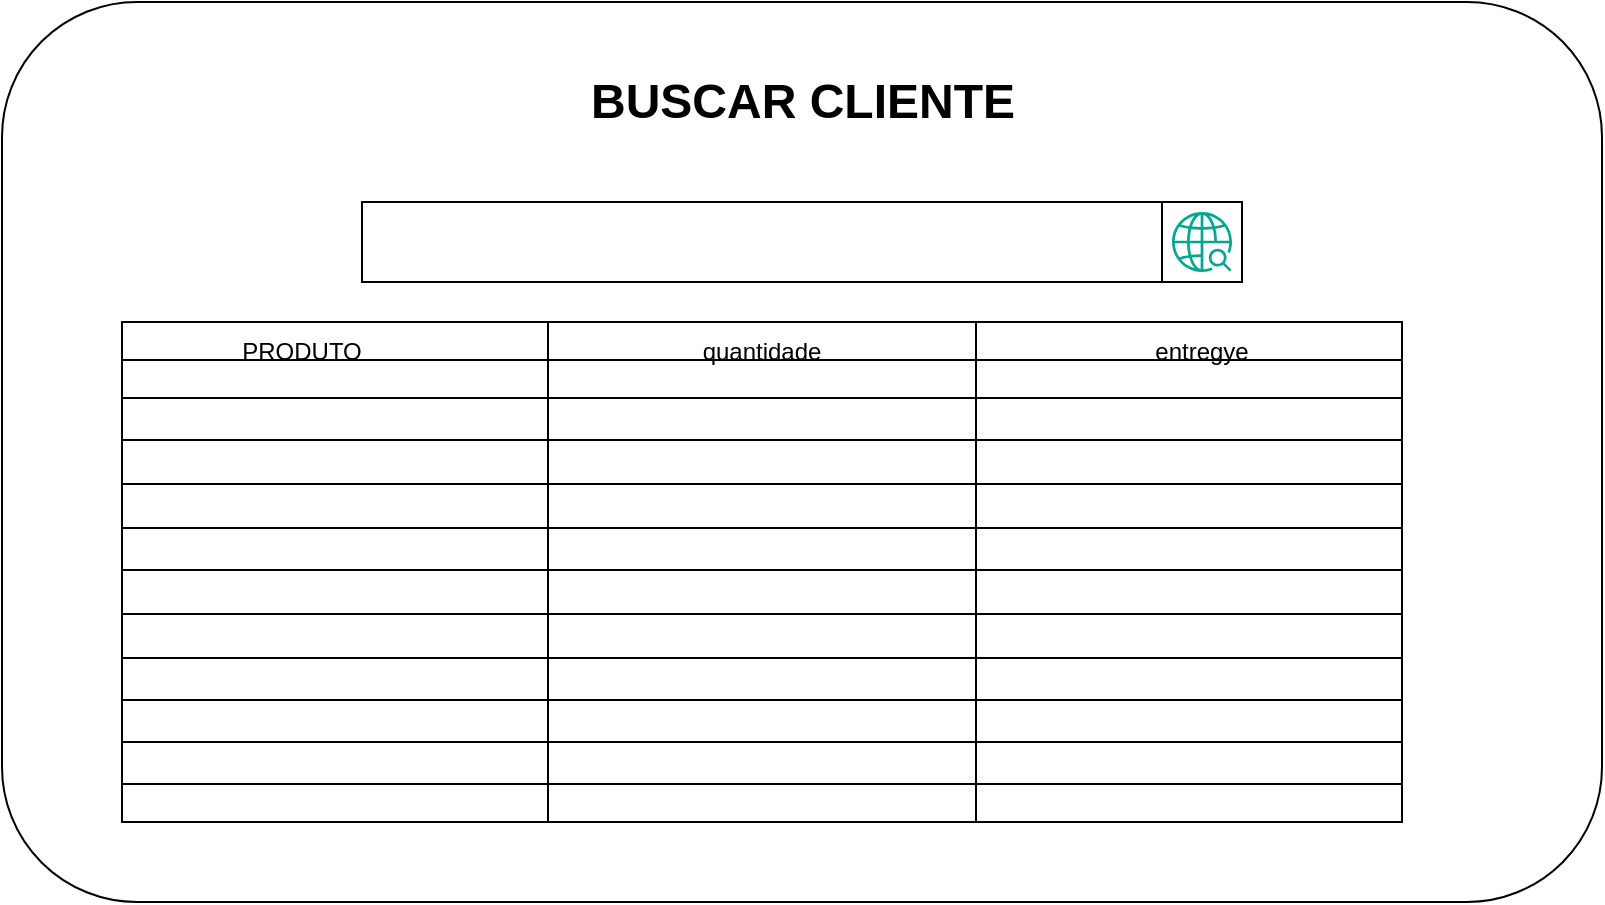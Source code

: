 <mxfile version="24.4.9" type="device">
  <diagram name="Página-1" id="zHV9qhDMT_DlqItQ5hyR">
    <mxGraphModel dx="1434" dy="1941" grid="1" gridSize="10" guides="1" tooltips="1" connect="1" arrows="1" fold="1" page="1" pageScale="1" pageWidth="827" pageHeight="1169" math="0" shadow="0">
      <root>
        <mxCell id="0" />
        <mxCell id="1" parent="0" />
        <mxCell id="Lx17exTXhpABqo87e4Q7-1" value="" style="rounded=1;whiteSpace=wrap;html=1;" vertex="1" parent="1">
          <mxGeometry x="80" y="-100" width="800" height="450" as="geometry" />
        </mxCell>
        <mxCell id="Lx17exTXhpABqo87e4Q7-2" value="" style="rounded=0;whiteSpace=wrap;html=1;" vertex="1" parent="1">
          <mxGeometry x="260" width="400" height="40" as="geometry" />
        </mxCell>
        <mxCell id="Lx17exTXhpABqo87e4Q7-3" value="BUSCAR CLIENTE" style="text;strokeColor=none;fillColor=none;html=1;fontSize=24;fontStyle=1;verticalAlign=middle;align=center;" vertex="1" parent="1">
          <mxGeometry x="430" y="-70" width="100" height="40" as="geometry" />
        </mxCell>
        <mxCell id="Lx17exTXhpABqo87e4Q7-5" value="" style="rounded=0;whiteSpace=wrap;html=1;" vertex="1" parent="1">
          <mxGeometry x="660" width="40" height="40" as="geometry" />
        </mxCell>
        <mxCell id="Lx17exTXhpABqo87e4Q7-6" value="" style="sketch=0;outlineConnect=0;fontColor=#232F3E;gradientColor=none;fillColor=#01A88D;strokeColor=none;dashed=0;verticalLabelPosition=bottom;verticalAlign=top;align=center;html=1;fontSize=12;fontStyle=0;aspect=fixed;pointerEvents=1;shape=mxgraph.aws4.sagemaker_geospatial_ml;" vertex="1" parent="1">
          <mxGeometry x="665" y="5" width="30" height="30" as="geometry" />
        </mxCell>
        <mxCell id="Lx17exTXhpABqo87e4Q7-7" value="" style="shape=table;startSize=0;container=1;collapsible=0;childLayout=tableLayout;fontSize=16;" vertex="1" parent="1">
          <mxGeometry x="140" y="60" width="640" height="250" as="geometry" />
        </mxCell>
        <mxCell id="Lx17exTXhpABqo87e4Q7-8" value="" style="shape=tableRow;horizontal=0;startSize=0;swimlaneHead=0;swimlaneBody=0;strokeColor=inherit;top=0;left=0;bottom=0;right=0;collapsible=0;dropTarget=0;fillColor=none;points=[[0,0.5],[1,0.5]];portConstraint=eastwest;fontSize=16;" vertex="1" parent="Lx17exTXhpABqo87e4Q7-7">
          <mxGeometry width="640" height="19" as="geometry" />
        </mxCell>
        <mxCell id="Lx17exTXhpABqo87e4Q7-9" value="" style="shape=partialRectangle;html=1;whiteSpace=wrap;connectable=0;strokeColor=inherit;overflow=hidden;fillColor=none;top=0;left=0;bottom=0;right=0;pointerEvents=1;fontSize=16;" vertex="1" parent="Lx17exTXhpABqo87e4Q7-8">
          <mxGeometry width="213" height="19" as="geometry">
            <mxRectangle width="213" height="19" as="alternateBounds" />
          </mxGeometry>
        </mxCell>
        <mxCell id="Lx17exTXhpABqo87e4Q7-10" value="" style="shape=partialRectangle;html=1;whiteSpace=wrap;connectable=0;strokeColor=inherit;overflow=hidden;fillColor=none;top=0;left=0;bottom=0;right=0;pointerEvents=1;fontSize=16;" vertex="1" parent="Lx17exTXhpABqo87e4Q7-8">
          <mxGeometry x="213" width="214" height="19" as="geometry">
            <mxRectangle width="214" height="19" as="alternateBounds" />
          </mxGeometry>
        </mxCell>
        <mxCell id="Lx17exTXhpABqo87e4Q7-11" value="" style="shape=partialRectangle;html=1;whiteSpace=wrap;connectable=0;strokeColor=inherit;overflow=hidden;fillColor=none;top=0;left=0;bottom=0;right=0;pointerEvents=1;fontSize=16;" vertex="1" parent="Lx17exTXhpABqo87e4Q7-8">
          <mxGeometry x="427" width="213" height="19" as="geometry">
            <mxRectangle width="213" height="19" as="alternateBounds" />
          </mxGeometry>
        </mxCell>
        <mxCell id="Lx17exTXhpABqo87e4Q7-12" value="" style="shape=tableRow;horizontal=0;startSize=0;swimlaneHead=0;swimlaneBody=0;strokeColor=inherit;top=0;left=0;bottom=0;right=0;collapsible=0;dropTarget=0;fillColor=none;points=[[0,0.5],[1,0.5]];portConstraint=eastwest;fontSize=16;" vertex="1" parent="Lx17exTXhpABqo87e4Q7-7">
          <mxGeometry y="19" width="640" height="19" as="geometry" />
        </mxCell>
        <mxCell id="Lx17exTXhpABqo87e4Q7-13" value="" style="shape=partialRectangle;html=1;whiteSpace=wrap;connectable=0;strokeColor=inherit;overflow=hidden;fillColor=none;top=0;left=0;bottom=0;right=0;pointerEvents=1;fontSize=16;" vertex="1" parent="Lx17exTXhpABqo87e4Q7-12">
          <mxGeometry width="213" height="19" as="geometry">
            <mxRectangle width="213" height="19" as="alternateBounds" />
          </mxGeometry>
        </mxCell>
        <mxCell id="Lx17exTXhpABqo87e4Q7-14" value="" style="shape=partialRectangle;html=1;whiteSpace=wrap;connectable=0;strokeColor=inherit;overflow=hidden;fillColor=none;top=0;left=0;bottom=0;right=0;pointerEvents=1;fontSize=16;" vertex="1" parent="Lx17exTXhpABqo87e4Q7-12">
          <mxGeometry x="213" width="214" height="19" as="geometry">
            <mxRectangle width="214" height="19" as="alternateBounds" />
          </mxGeometry>
        </mxCell>
        <mxCell id="Lx17exTXhpABqo87e4Q7-15" value="" style="shape=partialRectangle;html=1;whiteSpace=wrap;connectable=0;strokeColor=inherit;overflow=hidden;fillColor=none;top=0;left=0;bottom=0;right=0;pointerEvents=1;fontSize=16;" vertex="1" parent="Lx17exTXhpABqo87e4Q7-12">
          <mxGeometry x="427" width="213" height="19" as="geometry">
            <mxRectangle width="213" height="19" as="alternateBounds" />
          </mxGeometry>
        </mxCell>
        <mxCell id="Lx17exTXhpABqo87e4Q7-16" value="" style="shape=tableRow;horizontal=0;startSize=0;swimlaneHead=0;swimlaneBody=0;strokeColor=inherit;top=0;left=0;bottom=0;right=0;collapsible=0;dropTarget=0;fillColor=none;points=[[0,0.5],[1,0.5]];portConstraint=eastwest;fontSize=16;" vertex="1" parent="Lx17exTXhpABqo87e4Q7-7">
          <mxGeometry y="38" width="640" height="21" as="geometry" />
        </mxCell>
        <mxCell id="Lx17exTXhpABqo87e4Q7-17" value="" style="shape=partialRectangle;html=1;whiteSpace=wrap;connectable=0;strokeColor=inherit;overflow=hidden;fillColor=none;top=0;left=0;bottom=0;right=0;pointerEvents=1;fontSize=16;" vertex="1" parent="Lx17exTXhpABqo87e4Q7-16">
          <mxGeometry width="213" height="21" as="geometry">
            <mxRectangle width="213" height="21" as="alternateBounds" />
          </mxGeometry>
        </mxCell>
        <mxCell id="Lx17exTXhpABqo87e4Q7-18" value="" style="shape=partialRectangle;html=1;whiteSpace=wrap;connectable=0;strokeColor=inherit;overflow=hidden;fillColor=none;top=0;left=0;bottom=0;right=0;pointerEvents=1;fontSize=16;" vertex="1" parent="Lx17exTXhpABqo87e4Q7-16">
          <mxGeometry x="213" width="214" height="21" as="geometry">
            <mxRectangle width="214" height="21" as="alternateBounds" />
          </mxGeometry>
        </mxCell>
        <mxCell id="Lx17exTXhpABqo87e4Q7-19" value="" style="shape=partialRectangle;html=1;whiteSpace=wrap;connectable=0;strokeColor=inherit;overflow=hidden;fillColor=none;top=0;left=0;bottom=0;right=0;pointerEvents=1;fontSize=16;" vertex="1" parent="Lx17exTXhpABqo87e4Q7-16">
          <mxGeometry x="427" width="213" height="21" as="geometry">
            <mxRectangle width="213" height="21" as="alternateBounds" />
          </mxGeometry>
        </mxCell>
        <mxCell id="Lx17exTXhpABqo87e4Q7-20" value="" style="shape=tableRow;horizontal=0;startSize=0;swimlaneHead=0;swimlaneBody=0;strokeColor=inherit;top=0;left=0;bottom=0;right=0;collapsible=0;dropTarget=0;fillColor=none;points=[[0,0.5],[1,0.5]];portConstraint=eastwest;fontSize=16;" vertex="1" parent="Lx17exTXhpABqo87e4Q7-7">
          <mxGeometry y="59" width="640" height="22" as="geometry" />
        </mxCell>
        <mxCell id="Lx17exTXhpABqo87e4Q7-21" value="" style="shape=partialRectangle;html=1;whiteSpace=wrap;connectable=0;strokeColor=inherit;overflow=hidden;fillColor=none;top=0;left=0;bottom=0;right=0;pointerEvents=1;fontSize=16;" vertex="1" parent="Lx17exTXhpABqo87e4Q7-20">
          <mxGeometry width="213" height="22" as="geometry">
            <mxRectangle width="213" height="22" as="alternateBounds" />
          </mxGeometry>
        </mxCell>
        <mxCell id="Lx17exTXhpABqo87e4Q7-22" value="" style="shape=partialRectangle;html=1;whiteSpace=wrap;connectable=0;strokeColor=inherit;overflow=hidden;fillColor=none;top=0;left=0;bottom=0;right=0;pointerEvents=1;fontSize=16;" vertex="1" parent="Lx17exTXhpABqo87e4Q7-20">
          <mxGeometry x="213" width="214" height="22" as="geometry">
            <mxRectangle width="214" height="22" as="alternateBounds" />
          </mxGeometry>
        </mxCell>
        <mxCell id="Lx17exTXhpABqo87e4Q7-23" value="" style="shape=partialRectangle;html=1;whiteSpace=wrap;connectable=0;strokeColor=inherit;overflow=hidden;fillColor=none;top=0;left=0;bottom=0;right=0;pointerEvents=1;fontSize=16;" vertex="1" parent="Lx17exTXhpABqo87e4Q7-20">
          <mxGeometry x="427" width="213" height="22" as="geometry">
            <mxRectangle width="213" height="22" as="alternateBounds" />
          </mxGeometry>
        </mxCell>
        <mxCell id="Lx17exTXhpABqo87e4Q7-24" value="" style="shape=tableRow;horizontal=0;startSize=0;swimlaneHead=0;swimlaneBody=0;strokeColor=inherit;top=0;left=0;bottom=0;right=0;collapsible=0;dropTarget=0;fillColor=none;points=[[0,0.5],[1,0.5]];portConstraint=eastwest;fontSize=16;" vertex="1" parent="Lx17exTXhpABqo87e4Q7-7">
          <mxGeometry y="81" width="640" height="22" as="geometry" />
        </mxCell>
        <mxCell id="Lx17exTXhpABqo87e4Q7-25" value="" style="shape=partialRectangle;html=1;whiteSpace=wrap;connectable=0;strokeColor=inherit;overflow=hidden;fillColor=none;top=0;left=0;bottom=0;right=0;pointerEvents=1;fontSize=16;" vertex="1" parent="Lx17exTXhpABqo87e4Q7-24">
          <mxGeometry width="213" height="22" as="geometry">
            <mxRectangle width="213" height="22" as="alternateBounds" />
          </mxGeometry>
        </mxCell>
        <mxCell id="Lx17exTXhpABqo87e4Q7-26" value="" style="shape=partialRectangle;html=1;whiteSpace=wrap;connectable=0;strokeColor=inherit;overflow=hidden;fillColor=none;top=0;left=0;bottom=0;right=0;pointerEvents=1;fontSize=16;" vertex="1" parent="Lx17exTXhpABqo87e4Q7-24">
          <mxGeometry x="213" width="214" height="22" as="geometry">
            <mxRectangle width="214" height="22" as="alternateBounds" />
          </mxGeometry>
        </mxCell>
        <mxCell id="Lx17exTXhpABqo87e4Q7-27" value="" style="shape=partialRectangle;html=1;whiteSpace=wrap;connectable=0;strokeColor=inherit;overflow=hidden;fillColor=none;top=0;left=0;bottom=0;right=0;pointerEvents=1;fontSize=16;" vertex="1" parent="Lx17exTXhpABqo87e4Q7-24">
          <mxGeometry x="427" width="213" height="22" as="geometry">
            <mxRectangle width="213" height="22" as="alternateBounds" />
          </mxGeometry>
        </mxCell>
        <mxCell id="Lx17exTXhpABqo87e4Q7-28" value="" style="shape=tableRow;horizontal=0;startSize=0;swimlaneHead=0;swimlaneBody=0;strokeColor=inherit;top=0;left=0;bottom=0;right=0;collapsible=0;dropTarget=0;fillColor=none;points=[[0,0.5],[1,0.5]];portConstraint=eastwest;fontSize=16;" vertex="1" parent="Lx17exTXhpABqo87e4Q7-7">
          <mxGeometry y="103" width="640" height="21" as="geometry" />
        </mxCell>
        <mxCell id="Lx17exTXhpABqo87e4Q7-29" value="" style="shape=partialRectangle;html=1;whiteSpace=wrap;connectable=0;strokeColor=inherit;overflow=hidden;fillColor=none;top=0;left=0;bottom=0;right=0;pointerEvents=1;fontSize=16;" vertex="1" parent="Lx17exTXhpABqo87e4Q7-28">
          <mxGeometry width="213" height="21" as="geometry">
            <mxRectangle width="213" height="21" as="alternateBounds" />
          </mxGeometry>
        </mxCell>
        <mxCell id="Lx17exTXhpABqo87e4Q7-30" value="" style="shape=partialRectangle;html=1;whiteSpace=wrap;connectable=0;strokeColor=inherit;overflow=hidden;fillColor=none;top=0;left=0;bottom=0;right=0;pointerEvents=1;fontSize=16;" vertex="1" parent="Lx17exTXhpABqo87e4Q7-28">
          <mxGeometry x="213" width="214" height="21" as="geometry">
            <mxRectangle width="214" height="21" as="alternateBounds" />
          </mxGeometry>
        </mxCell>
        <mxCell id="Lx17exTXhpABqo87e4Q7-31" value="" style="shape=partialRectangle;html=1;whiteSpace=wrap;connectable=0;strokeColor=inherit;overflow=hidden;fillColor=none;top=0;left=0;bottom=0;right=0;pointerEvents=1;fontSize=16;" vertex="1" parent="Lx17exTXhpABqo87e4Q7-28">
          <mxGeometry x="427" width="213" height="21" as="geometry">
            <mxRectangle width="213" height="21" as="alternateBounds" />
          </mxGeometry>
        </mxCell>
        <mxCell id="Lx17exTXhpABqo87e4Q7-32" value="" style="shape=tableRow;horizontal=0;startSize=0;swimlaneHead=0;swimlaneBody=0;strokeColor=inherit;top=0;left=0;bottom=0;right=0;collapsible=0;dropTarget=0;fillColor=none;points=[[0,0.5],[1,0.5]];portConstraint=eastwest;fontSize=16;" vertex="1" parent="Lx17exTXhpABqo87e4Q7-7">
          <mxGeometry y="124" width="640" height="22" as="geometry" />
        </mxCell>
        <mxCell id="Lx17exTXhpABqo87e4Q7-33" value="" style="shape=partialRectangle;html=1;whiteSpace=wrap;connectable=0;strokeColor=inherit;overflow=hidden;fillColor=none;top=0;left=0;bottom=0;right=0;pointerEvents=1;fontSize=16;" vertex="1" parent="Lx17exTXhpABqo87e4Q7-32">
          <mxGeometry width="213" height="22" as="geometry">
            <mxRectangle width="213" height="22" as="alternateBounds" />
          </mxGeometry>
        </mxCell>
        <mxCell id="Lx17exTXhpABqo87e4Q7-34" value="" style="shape=partialRectangle;html=1;whiteSpace=wrap;connectable=0;strokeColor=inherit;overflow=hidden;fillColor=none;top=0;left=0;bottom=0;right=0;pointerEvents=1;fontSize=16;" vertex="1" parent="Lx17exTXhpABqo87e4Q7-32">
          <mxGeometry x="213" width="214" height="22" as="geometry">
            <mxRectangle width="214" height="22" as="alternateBounds" />
          </mxGeometry>
        </mxCell>
        <mxCell id="Lx17exTXhpABqo87e4Q7-35" value="" style="shape=partialRectangle;html=1;whiteSpace=wrap;connectable=0;strokeColor=inherit;overflow=hidden;fillColor=none;top=0;left=0;bottom=0;right=0;pointerEvents=1;fontSize=16;" vertex="1" parent="Lx17exTXhpABqo87e4Q7-32">
          <mxGeometry x="427" width="213" height="22" as="geometry">
            <mxRectangle width="213" height="22" as="alternateBounds" />
          </mxGeometry>
        </mxCell>
        <mxCell id="Lx17exTXhpABqo87e4Q7-36" value="" style="shape=tableRow;horizontal=0;startSize=0;swimlaneHead=0;swimlaneBody=0;strokeColor=inherit;top=0;left=0;bottom=0;right=0;collapsible=0;dropTarget=0;fillColor=none;points=[[0,0.5],[1,0.5]];portConstraint=eastwest;fontSize=16;" vertex="1" parent="Lx17exTXhpABqo87e4Q7-7">
          <mxGeometry y="146" width="640" height="22" as="geometry" />
        </mxCell>
        <mxCell id="Lx17exTXhpABqo87e4Q7-37" value="" style="shape=partialRectangle;html=1;whiteSpace=wrap;connectable=0;strokeColor=inherit;overflow=hidden;fillColor=none;top=0;left=0;bottom=0;right=0;pointerEvents=1;fontSize=16;" vertex="1" parent="Lx17exTXhpABqo87e4Q7-36">
          <mxGeometry width="213" height="22" as="geometry">
            <mxRectangle width="213" height="22" as="alternateBounds" />
          </mxGeometry>
        </mxCell>
        <mxCell id="Lx17exTXhpABqo87e4Q7-38" value="" style="shape=partialRectangle;html=1;whiteSpace=wrap;connectable=0;strokeColor=inherit;overflow=hidden;fillColor=none;top=0;left=0;bottom=0;right=0;pointerEvents=1;fontSize=16;" vertex="1" parent="Lx17exTXhpABqo87e4Q7-36">
          <mxGeometry x="213" width="214" height="22" as="geometry">
            <mxRectangle width="214" height="22" as="alternateBounds" />
          </mxGeometry>
        </mxCell>
        <mxCell id="Lx17exTXhpABqo87e4Q7-39" value="" style="shape=partialRectangle;html=1;whiteSpace=wrap;connectable=0;strokeColor=inherit;overflow=hidden;fillColor=none;top=0;left=0;bottom=0;right=0;pointerEvents=1;fontSize=16;" vertex="1" parent="Lx17exTXhpABqo87e4Q7-36">
          <mxGeometry x="427" width="213" height="22" as="geometry">
            <mxRectangle width="213" height="22" as="alternateBounds" />
          </mxGeometry>
        </mxCell>
        <mxCell id="Lx17exTXhpABqo87e4Q7-40" value="" style="shape=tableRow;horizontal=0;startSize=0;swimlaneHead=0;swimlaneBody=0;strokeColor=inherit;top=0;left=0;bottom=0;right=0;collapsible=0;dropTarget=0;fillColor=none;points=[[0,0.5],[1,0.5]];portConstraint=eastwest;fontSize=16;" vertex="1" parent="Lx17exTXhpABqo87e4Q7-7">
          <mxGeometry y="168" width="640" height="21" as="geometry" />
        </mxCell>
        <mxCell id="Lx17exTXhpABqo87e4Q7-41" value="" style="shape=partialRectangle;html=1;whiteSpace=wrap;connectable=0;strokeColor=inherit;overflow=hidden;fillColor=none;top=0;left=0;bottom=0;right=0;pointerEvents=1;fontSize=16;" vertex="1" parent="Lx17exTXhpABqo87e4Q7-40">
          <mxGeometry width="213" height="21" as="geometry">
            <mxRectangle width="213" height="21" as="alternateBounds" />
          </mxGeometry>
        </mxCell>
        <mxCell id="Lx17exTXhpABqo87e4Q7-42" value="" style="shape=partialRectangle;html=1;whiteSpace=wrap;connectable=0;strokeColor=inherit;overflow=hidden;fillColor=none;top=0;left=0;bottom=0;right=0;pointerEvents=1;fontSize=16;" vertex="1" parent="Lx17exTXhpABqo87e4Q7-40">
          <mxGeometry x="213" width="214" height="21" as="geometry">
            <mxRectangle width="214" height="21" as="alternateBounds" />
          </mxGeometry>
        </mxCell>
        <mxCell id="Lx17exTXhpABqo87e4Q7-43" value="" style="shape=partialRectangle;html=1;whiteSpace=wrap;connectable=0;strokeColor=inherit;overflow=hidden;fillColor=none;top=0;left=0;bottom=0;right=0;pointerEvents=1;fontSize=16;" vertex="1" parent="Lx17exTXhpABqo87e4Q7-40">
          <mxGeometry x="427" width="213" height="21" as="geometry">
            <mxRectangle width="213" height="21" as="alternateBounds" />
          </mxGeometry>
        </mxCell>
        <mxCell id="Lx17exTXhpABqo87e4Q7-44" value="" style="shape=tableRow;horizontal=0;startSize=0;swimlaneHead=0;swimlaneBody=0;strokeColor=inherit;top=0;left=0;bottom=0;right=0;collapsible=0;dropTarget=0;fillColor=none;points=[[0,0.5],[1,0.5]];portConstraint=eastwest;fontSize=16;" vertex="1" parent="Lx17exTXhpABqo87e4Q7-7">
          <mxGeometry y="189" width="640" height="21" as="geometry" />
        </mxCell>
        <mxCell id="Lx17exTXhpABqo87e4Q7-45" value="" style="shape=partialRectangle;html=1;whiteSpace=wrap;connectable=0;strokeColor=inherit;overflow=hidden;fillColor=none;top=0;left=0;bottom=0;right=0;pointerEvents=1;fontSize=16;" vertex="1" parent="Lx17exTXhpABqo87e4Q7-44">
          <mxGeometry width="213" height="21" as="geometry">
            <mxRectangle width="213" height="21" as="alternateBounds" />
          </mxGeometry>
        </mxCell>
        <mxCell id="Lx17exTXhpABqo87e4Q7-46" value="" style="shape=partialRectangle;html=1;whiteSpace=wrap;connectable=0;strokeColor=inherit;overflow=hidden;fillColor=none;top=0;left=0;bottom=0;right=0;pointerEvents=1;fontSize=16;" vertex="1" parent="Lx17exTXhpABqo87e4Q7-44">
          <mxGeometry x="213" width="214" height="21" as="geometry">
            <mxRectangle width="214" height="21" as="alternateBounds" />
          </mxGeometry>
        </mxCell>
        <mxCell id="Lx17exTXhpABqo87e4Q7-47" value="" style="shape=partialRectangle;html=1;whiteSpace=wrap;connectable=0;strokeColor=inherit;overflow=hidden;fillColor=none;top=0;left=0;bottom=0;right=0;pointerEvents=1;fontSize=16;" vertex="1" parent="Lx17exTXhpABqo87e4Q7-44">
          <mxGeometry x="427" width="213" height="21" as="geometry">
            <mxRectangle width="213" height="21" as="alternateBounds" />
          </mxGeometry>
        </mxCell>
        <mxCell id="Lx17exTXhpABqo87e4Q7-48" value="" style="shape=tableRow;horizontal=0;startSize=0;swimlaneHead=0;swimlaneBody=0;strokeColor=inherit;top=0;left=0;bottom=0;right=0;collapsible=0;dropTarget=0;fillColor=none;points=[[0,0.5],[1,0.5]];portConstraint=eastwest;fontSize=16;" vertex="1" parent="Lx17exTXhpABqo87e4Q7-7">
          <mxGeometry y="210" width="640" height="21" as="geometry" />
        </mxCell>
        <mxCell id="Lx17exTXhpABqo87e4Q7-49" value="" style="shape=partialRectangle;html=1;whiteSpace=wrap;connectable=0;strokeColor=inherit;overflow=hidden;fillColor=none;top=0;left=0;bottom=0;right=0;pointerEvents=1;fontSize=16;" vertex="1" parent="Lx17exTXhpABqo87e4Q7-48">
          <mxGeometry width="213" height="21" as="geometry">
            <mxRectangle width="213" height="21" as="alternateBounds" />
          </mxGeometry>
        </mxCell>
        <mxCell id="Lx17exTXhpABqo87e4Q7-50" value="" style="shape=partialRectangle;html=1;whiteSpace=wrap;connectable=0;strokeColor=inherit;overflow=hidden;fillColor=none;top=0;left=0;bottom=0;right=0;pointerEvents=1;fontSize=16;" vertex="1" parent="Lx17exTXhpABqo87e4Q7-48">
          <mxGeometry x="213" width="214" height="21" as="geometry">
            <mxRectangle width="214" height="21" as="alternateBounds" />
          </mxGeometry>
        </mxCell>
        <mxCell id="Lx17exTXhpABqo87e4Q7-51" value="" style="shape=partialRectangle;html=1;whiteSpace=wrap;connectable=0;strokeColor=inherit;overflow=hidden;fillColor=none;top=0;left=0;bottom=0;right=0;pointerEvents=1;fontSize=16;" vertex="1" parent="Lx17exTXhpABqo87e4Q7-48">
          <mxGeometry x="427" width="213" height="21" as="geometry">
            <mxRectangle width="213" height="21" as="alternateBounds" />
          </mxGeometry>
        </mxCell>
        <mxCell id="Lx17exTXhpABqo87e4Q7-52" value="" style="shape=tableRow;horizontal=0;startSize=0;swimlaneHead=0;swimlaneBody=0;strokeColor=inherit;top=0;left=0;bottom=0;right=0;collapsible=0;dropTarget=0;fillColor=none;points=[[0,0.5],[1,0.5]];portConstraint=eastwest;fontSize=16;" vertex="1" parent="Lx17exTXhpABqo87e4Q7-7">
          <mxGeometry y="231" width="640" height="19" as="geometry" />
        </mxCell>
        <mxCell id="Lx17exTXhpABqo87e4Q7-53" value="" style="shape=partialRectangle;html=1;whiteSpace=wrap;connectable=0;strokeColor=inherit;overflow=hidden;fillColor=none;top=0;left=0;bottom=0;right=0;pointerEvents=1;fontSize=16;" vertex="1" parent="Lx17exTXhpABqo87e4Q7-52">
          <mxGeometry width="213" height="19" as="geometry">
            <mxRectangle width="213" height="19" as="alternateBounds" />
          </mxGeometry>
        </mxCell>
        <mxCell id="Lx17exTXhpABqo87e4Q7-54" value="" style="shape=partialRectangle;html=1;whiteSpace=wrap;connectable=0;strokeColor=inherit;overflow=hidden;fillColor=none;top=0;left=0;bottom=0;right=0;pointerEvents=1;fontSize=16;" vertex="1" parent="Lx17exTXhpABqo87e4Q7-52">
          <mxGeometry x="213" width="214" height="19" as="geometry">
            <mxRectangle width="214" height="19" as="alternateBounds" />
          </mxGeometry>
        </mxCell>
        <mxCell id="Lx17exTXhpABqo87e4Q7-55" value="" style="shape=partialRectangle;html=1;whiteSpace=wrap;connectable=0;strokeColor=inherit;overflow=hidden;fillColor=none;top=0;left=0;bottom=0;right=0;pointerEvents=1;fontSize=16;" vertex="1" parent="Lx17exTXhpABqo87e4Q7-52">
          <mxGeometry x="427" width="213" height="19" as="geometry">
            <mxRectangle width="213" height="19" as="alternateBounds" />
          </mxGeometry>
        </mxCell>
        <mxCell id="Lx17exTXhpABqo87e4Q7-56" value="&lt;font style=&quot;vertical-align: inherit;&quot;&gt;&lt;font style=&quot;vertical-align: inherit;&quot;&gt;PRODUTO&lt;/font&gt;&lt;/font&gt;" style="text;html=1;align=center;verticalAlign=middle;whiteSpace=wrap;rounded=0;" vertex="1" parent="1">
          <mxGeometry x="200" y="60" width="60" height="30" as="geometry" />
        </mxCell>
        <mxCell id="Lx17exTXhpABqo87e4Q7-57" value="&lt;font style=&quot;vertical-align: inherit;&quot;&gt;&lt;font style=&quot;vertical-align: inherit;&quot;&gt;quantidade&lt;/font&gt;&lt;/font&gt;" style="text;html=1;align=center;verticalAlign=middle;whiteSpace=wrap;rounded=0;" vertex="1" parent="1">
          <mxGeometry x="430" y="60" width="60" height="30" as="geometry" />
        </mxCell>
        <mxCell id="Lx17exTXhpABqo87e4Q7-58" value="&lt;font style=&quot;vertical-align: inherit;&quot;&gt;&lt;font style=&quot;vertical-align: inherit;&quot;&gt;entregye&lt;/font&gt;&lt;/font&gt;" style="text;html=1;align=center;verticalAlign=middle;whiteSpace=wrap;rounded=0;" vertex="1" parent="1">
          <mxGeometry x="650" y="60" width="60" height="30" as="geometry" />
        </mxCell>
      </root>
    </mxGraphModel>
  </diagram>
</mxfile>
